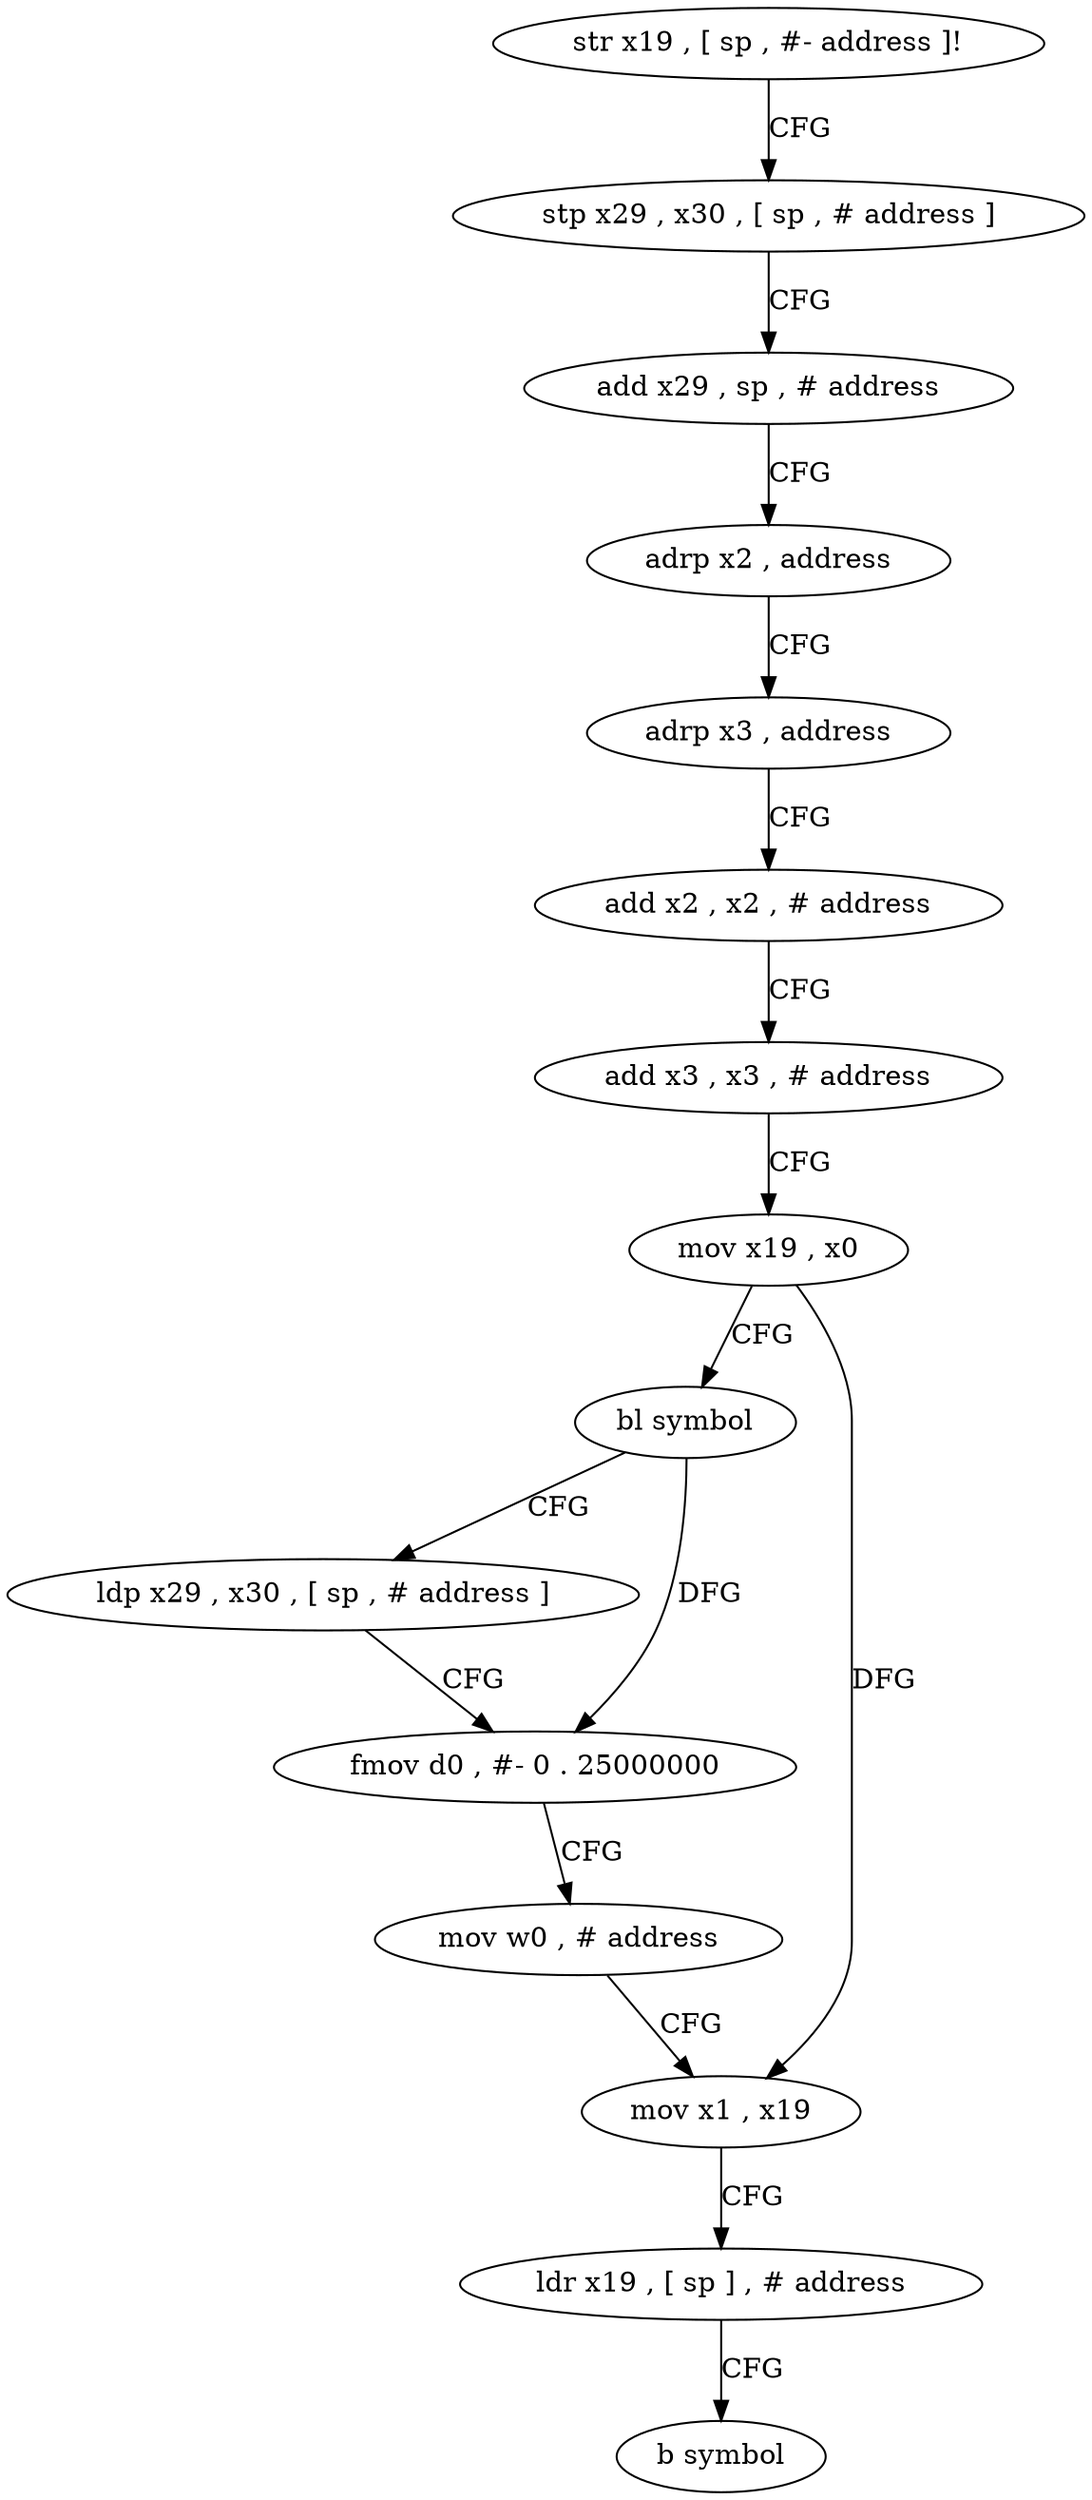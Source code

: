 digraph "func" {
"4210632" [label = "str x19 , [ sp , #- address ]!" ]
"4210636" [label = "stp x29 , x30 , [ sp , # address ]" ]
"4210640" [label = "add x29 , sp , # address" ]
"4210644" [label = "adrp x2 , address" ]
"4210648" [label = "adrp x3 , address" ]
"4210652" [label = "add x2 , x2 , # address" ]
"4210656" [label = "add x3 , x3 , # address" ]
"4210660" [label = "mov x19 , x0" ]
"4210664" [label = "bl symbol" ]
"4210668" [label = "ldp x29 , x30 , [ sp , # address ]" ]
"4210672" [label = "fmov d0 , #- 0 . 25000000" ]
"4210676" [label = "mov w0 , # address" ]
"4210680" [label = "mov x1 , x19" ]
"4210684" [label = "ldr x19 , [ sp ] , # address" ]
"4210688" [label = "b symbol" ]
"4210632" -> "4210636" [ label = "CFG" ]
"4210636" -> "4210640" [ label = "CFG" ]
"4210640" -> "4210644" [ label = "CFG" ]
"4210644" -> "4210648" [ label = "CFG" ]
"4210648" -> "4210652" [ label = "CFG" ]
"4210652" -> "4210656" [ label = "CFG" ]
"4210656" -> "4210660" [ label = "CFG" ]
"4210660" -> "4210664" [ label = "CFG" ]
"4210660" -> "4210680" [ label = "DFG" ]
"4210664" -> "4210668" [ label = "CFG" ]
"4210664" -> "4210672" [ label = "DFG" ]
"4210668" -> "4210672" [ label = "CFG" ]
"4210672" -> "4210676" [ label = "CFG" ]
"4210676" -> "4210680" [ label = "CFG" ]
"4210680" -> "4210684" [ label = "CFG" ]
"4210684" -> "4210688" [ label = "CFG" ]
}

